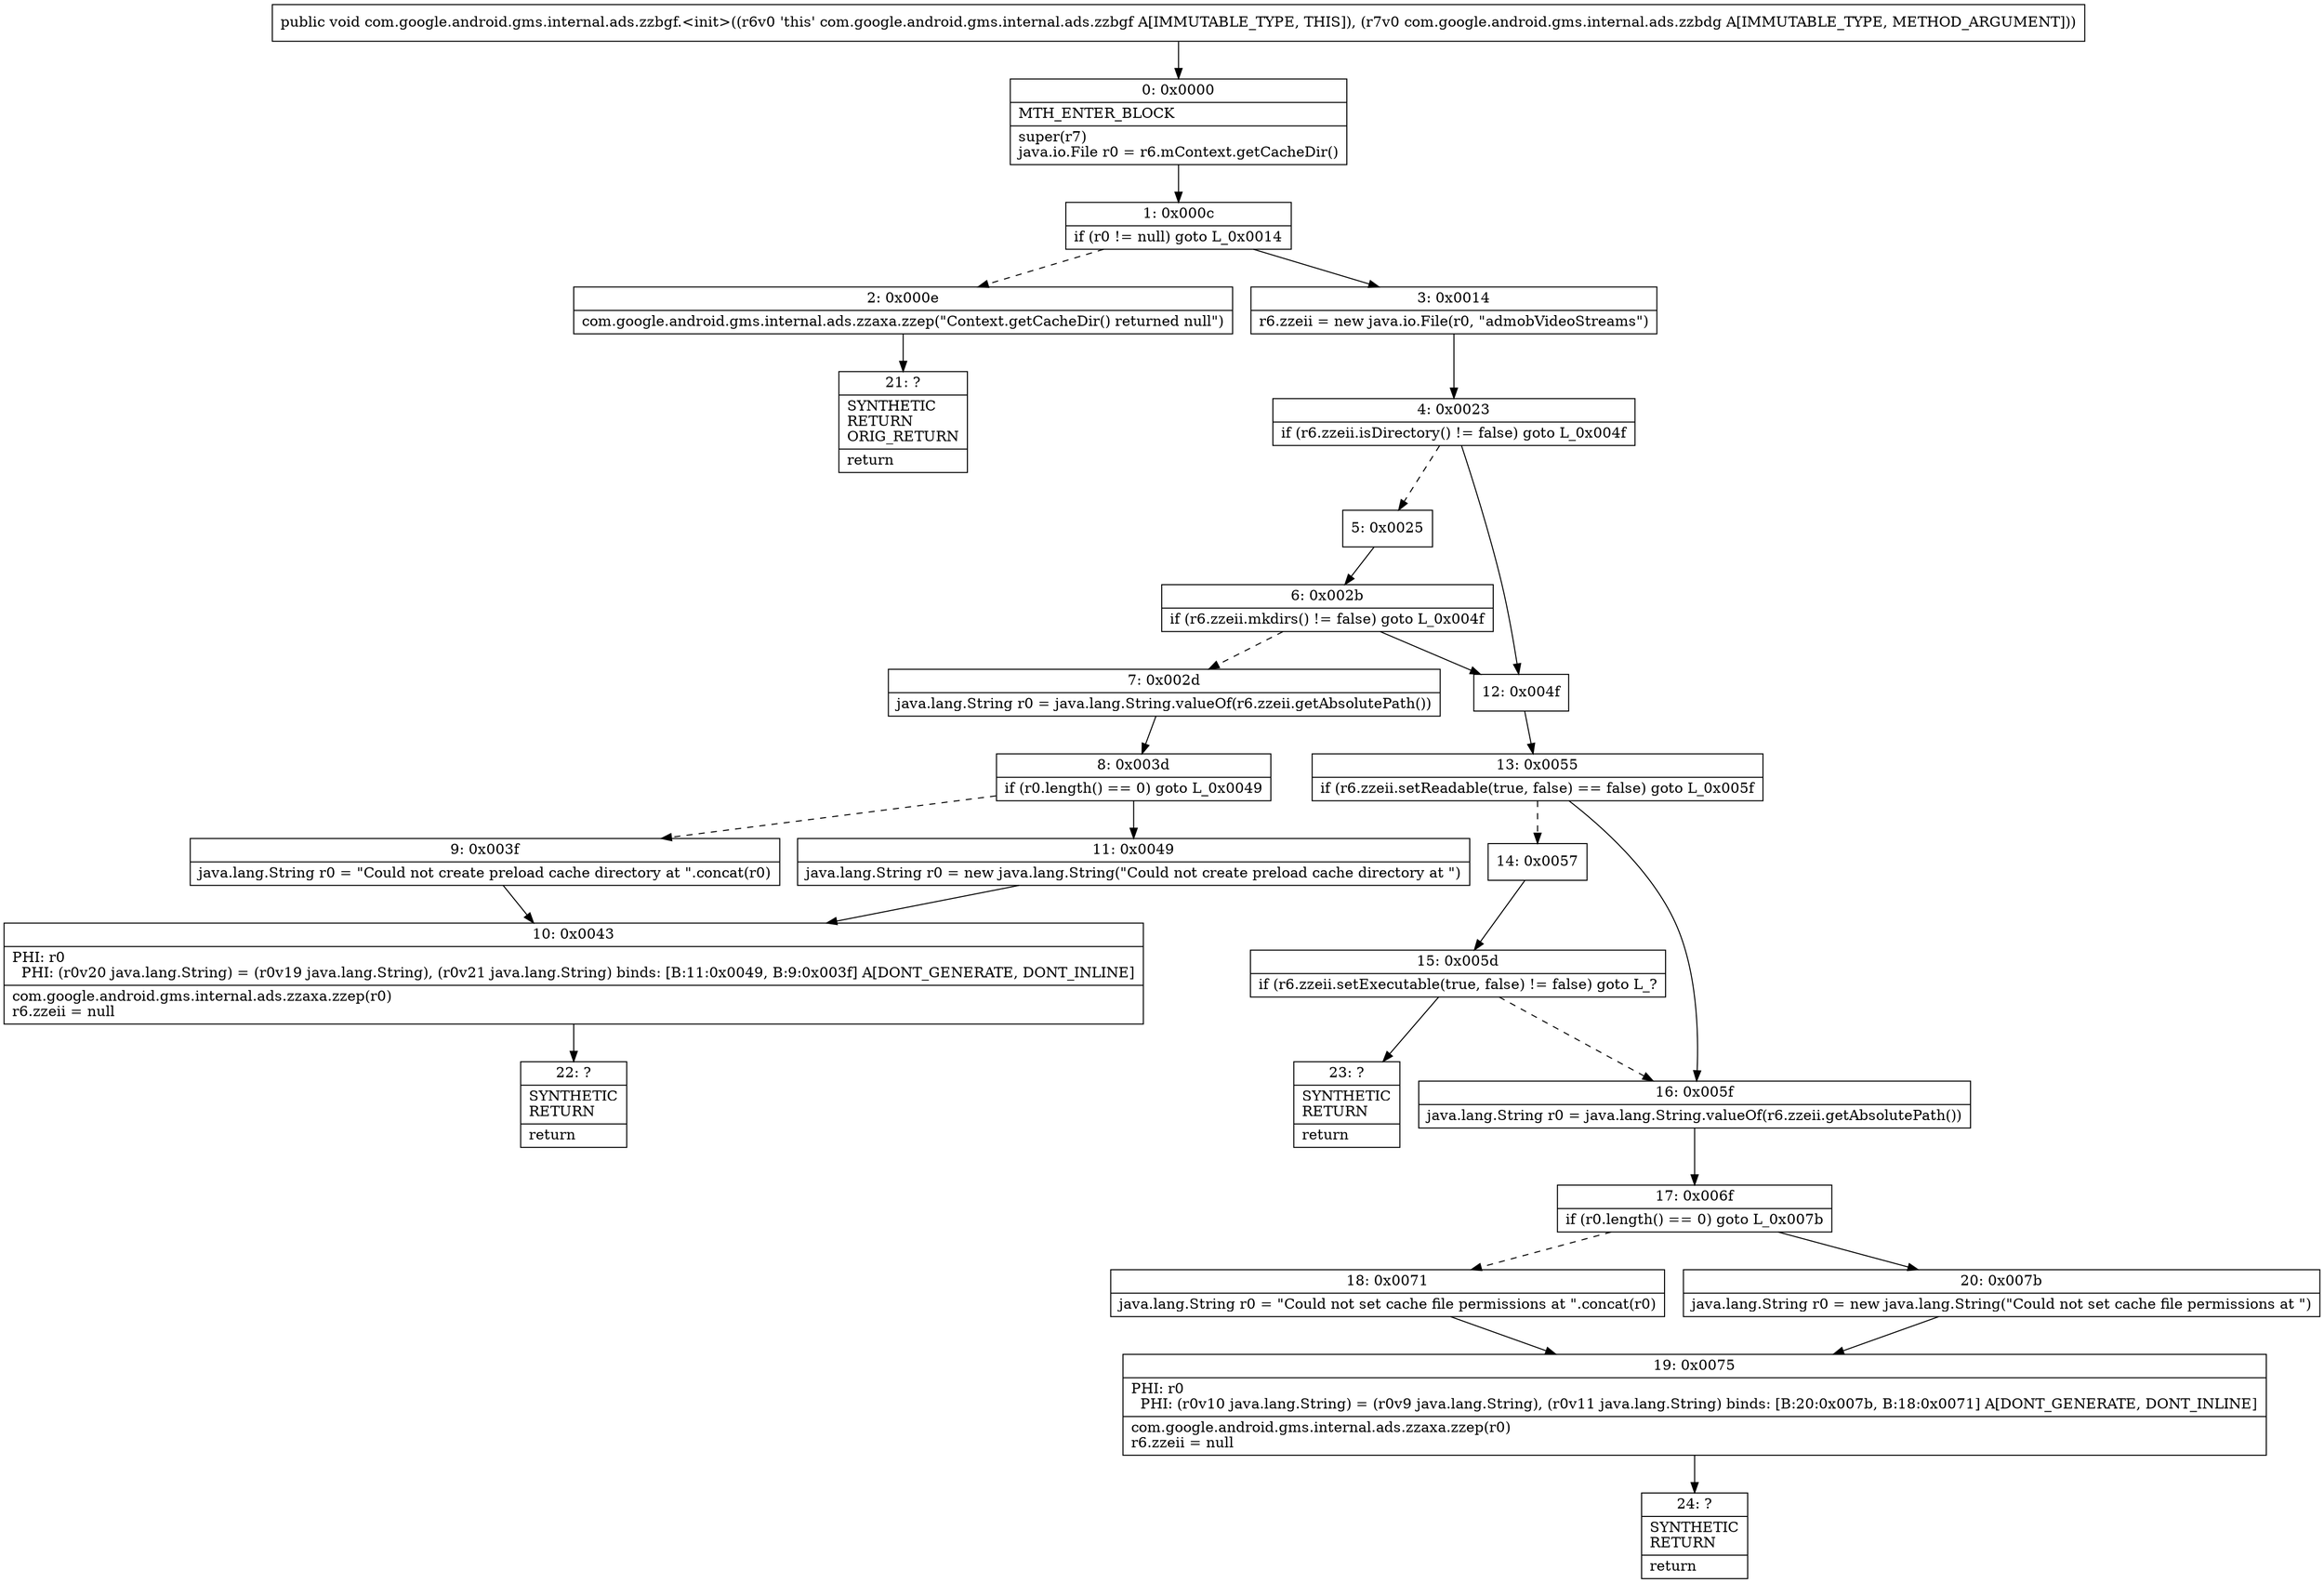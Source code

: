 digraph "CFG forcom.google.android.gms.internal.ads.zzbgf.\<init\>(Lcom\/google\/android\/gms\/internal\/ads\/zzbdg;)V" {
Node_0 [shape=record,label="{0\:\ 0x0000|MTH_ENTER_BLOCK\l|super(r7)\ljava.io.File r0 = r6.mContext.getCacheDir()\l}"];
Node_1 [shape=record,label="{1\:\ 0x000c|if (r0 != null) goto L_0x0014\l}"];
Node_2 [shape=record,label="{2\:\ 0x000e|com.google.android.gms.internal.ads.zzaxa.zzep(\"Context.getCacheDir() returned null\")\l}"];
Node_3 [shape=record,label="{3\:\ 0x0014|r6.zzeii = new java.io.File(r0, \"admobVideoStreams\")\l}"];
Node_4 [shape=record,label="{4\:\ 0x0023|if (r6.zzeii.isDirectory() != false) goto L_0x004f\l}"];
Node_5 [shape=record,label="{5\:\ 0x0025}"];
Node_6 [shape=record,label="{6\:\ 0x002b|if (r6.zzeii.mkdirs() != false) goto L_0x004f\l}"];
Node_7 [shape=record,label="{7\:\ 0x002d|java.lang.String r0 = java.lang.String.valueOf(r6.zzeii.getAbsolutePath())\l}"];
Node_8 [shape=record,label="{8\:\ 0x003d|if (r0.length() == 0) goto L_0x0049\l}"];
Node_9 [shape=record,label="{9\:\ 0x003f|java.lang.String r0 = \"Could not create preload cache directory at \".concat(r0)\l}"];
Node_10 [shape=record,label="{10\:\ 0x0043|PHI: r0 \l  PHI: (r0v20 java.lang.String) = (r0v19 java.lang.String), (r0v21 java.lang.String) binds: [B:11:0x0049, B:9:0x003f] A[DONT_GENERATE, DONT_INLINE]\l|com.google.android.gms.internal.ads.zzaxa.zzep(r0)\lr6.zzeii = null\l}"];
Node_11 [shape=record,label="{11\:\ 0x0049|java.lang.String r0 = new java.lang.String(\"Could not create preload cache directory at \")\l}"];
Node_12 [shape=record,label="{12\:\ 0x004f}"];
Node_13 [shape=record,label="{13\:\ 0x0055|if (r6.zzeii.setReadable(true, false) == false) goto L_0x005f\l}"];
Node_14 [shape=record,label="{14\:\ 0x0057}"];
Node_15 [shape=record,label="{15\:\ 0x005d|if (r6.zzeii.setExecutable(true, false) != false) goto L_?\l}"];
Node_16 [shape=record,label="{16\:\ 0x005f|java.lang.String r0 = java.lang.String.valueOf(r6.zzeii.getAbsolutePath())\l}"];
Node_17 [shape=record,label="{17\:\ 0x006f|if (r0.length() == 0) goto L_0x007b\l}"];
Node_18 [shape=record,label="{18\:\ 0x0071|java.lang.String r0 = \"Could not set cache file permissions at \".concat(r0)\l}"];
Node_19 [shape=record,label="{19\:\ 0x0075|PHI: r0 \l  PHI: (r0v10 java.lang.String) = (r0v9 java.lang.String), (r0v11 java.lang.String) binds: [B:20:0x007b, B:18:0x0071] A[DONT_GENERATE, DONT_INLINE]\l|com.google.android.gms.internal.ads.zzaxa.zzep(r0)\lr6.zzeii = null\l}"];
Node_20 [shape=record,label="{20\:\ 0x007b|java.lang.String r0 = new java.lang.String(\"Could not set cache file permissions at \")\l}"];
Node_21 [shape=record,label="{21\:\ ?|SYNTHETIC\lRETURN\lORIG_RETURN\l|return\l}"];
Node_22 [shape=record,label="{22\:\ ?|SYNTHETIC\lRETURN\l|return\l}"];
Node_23 [shape=record,label="{23\:\ ?|SYNTHETIC\lRETURN\l|return\l}"];
Node_24 [shape=record,label="{24\:\ ?|SYNTHETIC\lRETURN\l|return\l}"];
MethodNode[shape=record,label="{public void com.google.android.gms.internal.ads.zzbgf.\<init\>((r6v0 'this' com.google.android.gms.internal.ads.zzbgf A[IMMUTABLE_TYPE, THIS]), (r7v0 com.google.android.gms.internal.ads.zzbdg A[IMMUTABLE_TYPE, METHOD_ARGUMENT])) }"];
MethodNode -> Node_0;
Node_0 -> Node_1;
Node_1 -> Node_2[style=dashed];
Node_1 -> Node_3;
Node_2 -> Node_21;
Node_3 -> Node_4;
Node_4 -> Node_5[style=dashed];
Node_4 -> Node_12;
Node_5 -> Node_6;
Node_6 -> Node_7[style=dashed];
Node_6 -> Node_12;
Node_7 -> Node_8;
Node_8 -> Node_9[style=dashed];
Node_8 -> Node_11;
Node_9 -> Node_10;
Node_10 -> Node_22;
Node_11 -> Node_10;
Node_12 -> Node_13;
Node_13 -> Node_14[style=dashed];
Node_13 -> Node_16;
Node_14 -> Node_15;
Node_15 -> Node_16[style=dashed];
Node_15 -> Node_23;
Node_16 -> Node_17;
Node_17 -> Node_18[style=dashed];
Node_17 -> Node_20;
Node_18 -> Node_19;
Node_19 -> Node_24;
Node_20 -> Node_19;
}

